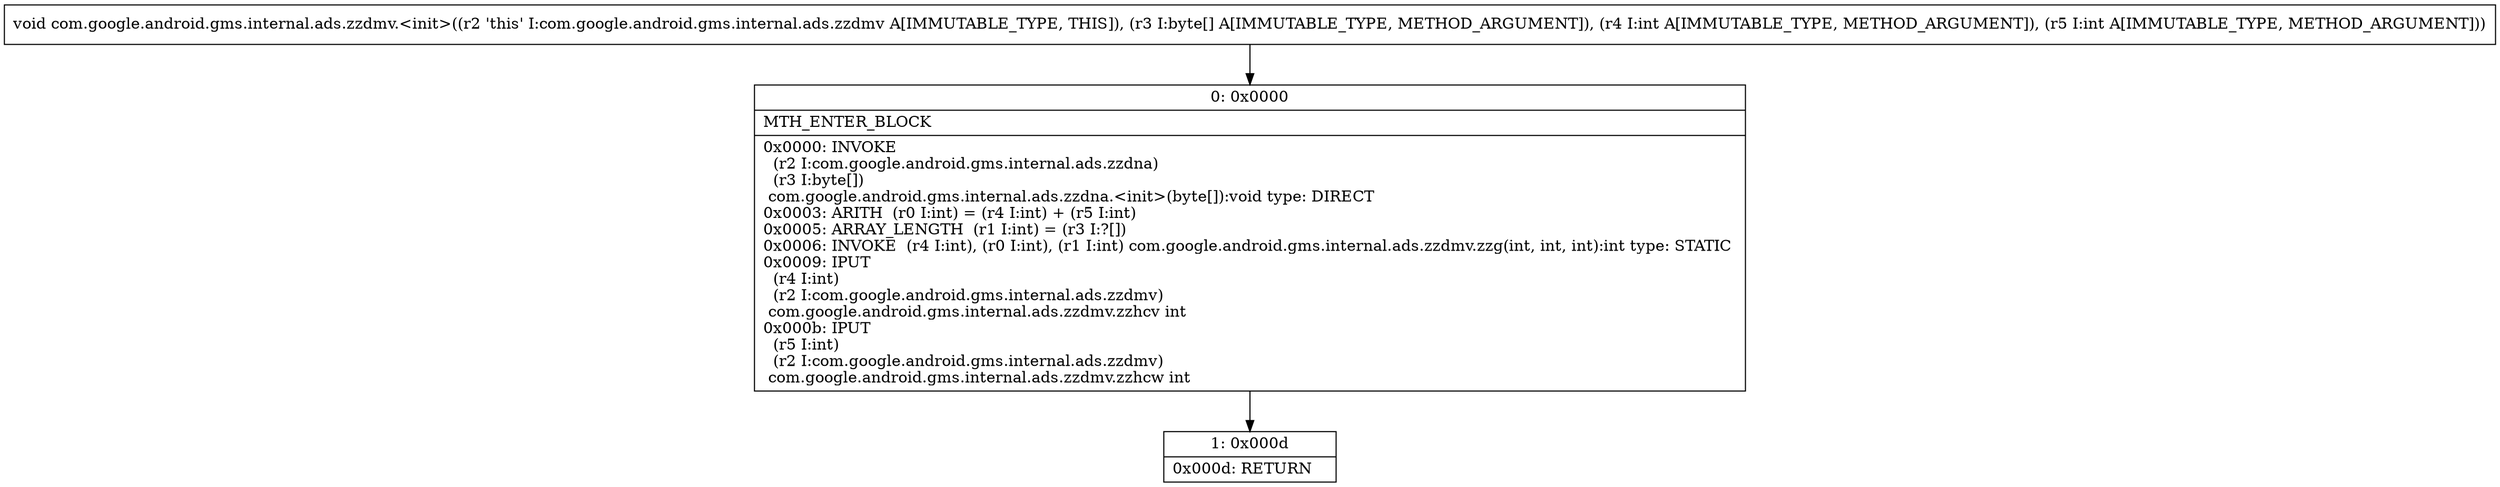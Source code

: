 digraph "CFG forcom.google.android.gms.internal.ads.zzdmv.\<init\>([BII)V" {
Node_0 [shape=record,label="{0\:\ 0x0000|MTH_ENTER_BLOCK\l|0x0000: INVOKE  \l  (r2 I:com.google.android.gms.internal.ads.zzdna)\l  (r3 I:byte[])\l com.google.android.gms.internal.ads.zzdna.\<init\>(byte[]):void type: DIRECT \l0x0003: ARITH  (r0 I:int) = (r4 I:int) + (r5 I:int) \l0x0005: ARRAY_LENGTH  (r1 I:int) = (r3 I:?[]) \l0x0006: INVOKE  (r4 I:int), (r0 I:int), (r1 I:int) com.google.android.gms.internal.ads.zzdmv.zzg(int, int, int):int type: STATIC \l0x0009: IPUT  \l  (r4 I:int)\l  (r2 I:com.google.android.gms.internal.ads.zzdmv)\l com.google.android.gms.internal.ads.zzdmv.zzhcv int \l0x000b: IPUT  \l  (r5 I:int)\l  (r2 I:com.google.android.gms.internal.ads.zzdmv)\l com.google.android.gms.internal.ads.zzdmv.zzhcw int \l}"];
Node_1 [shape=record,label="{1\:\ 0x000d|0x000d: RETURN   \l}"];
MethodNode[shape=record,label="{void com.google.android.gms.internal.ads.zzdmv.\<init\>((r2 'this' I:com.google.android.gms.internal.ads.zzdmv A[IMMUTABLE_TYPE, THIS]), (r3 I:byte[] A[IMMUTABLE_TYPE, METHOD_ARGUMENT]), (r4 I:int A[IMMUTABLE_TYPE, METHOD_ARGUMENT]), (r5 I:int A[IMMUTABLE_TYPE, METHOD_ARGUMENT])) }"];
MethodNode -> Node_0;
Node_0 -> Node_1;
}

